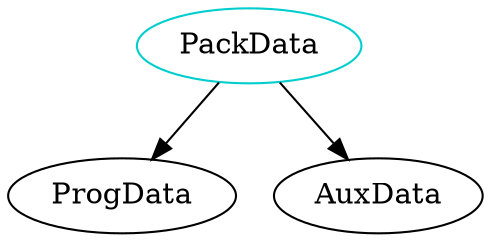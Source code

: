 digraph packdata{
PackData -> ProgData;
PackData -> AuxData;
PackData	[shape=oval, color=cyan3, label="PackData"];
}

